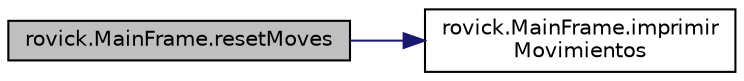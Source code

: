 digraph "rovick.MainFrame.resetMoves"
{
  edge [fontname="Helvetica",fontsize="10",labelfontname="Helvetica",labelfontsize="10"];
  node [fontname="Helvetica",fontsize="10",shape=record];
  rankdir="LR";
  Node27 [label="rovick.MainFrame.resetMoves",height=0.2,width=0.4,color="black", fillcolor="grey75", style="filled", fontcolor="black"];
  Node27 -> Node28 [color="midnightblue",fontsize="10",style="solid",fontname="Helvetica"];
  Node28 [label="rovick.MainFrame.imprimir\lMovimientos",height=0.2,width=0.4,color="black", fillcolor="white", style="filled",URL="$classrovick_1_1_main_frame.html#ab1aea5aaaa8b8b695b3c30c08a2fb705"];
}
